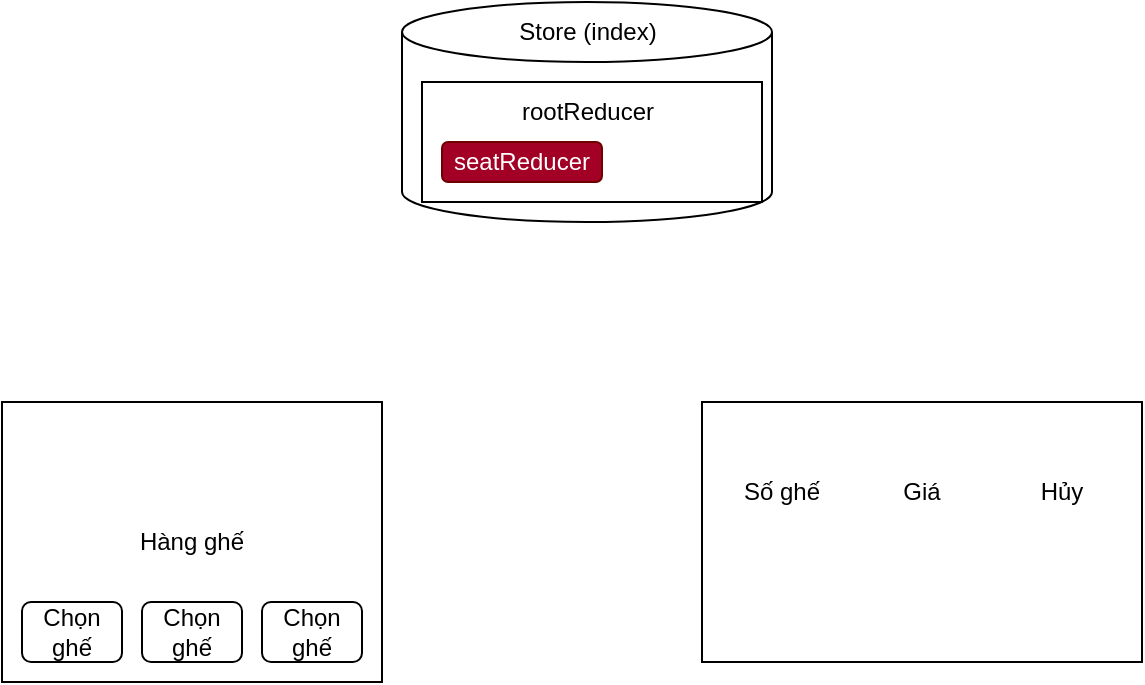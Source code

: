 <mxfile version="21.5.1" type="device">
  <diagram name="Trang-1" id="muUcK1KXVwv8Et5flis_">
    <mxGraphModel dx="819" dy="429" grid="1" gridSize="10" guides="1" tooltips="1" connect="1" arrows="1" fold="1" page="1" pageScale="1" pageWidth="850" pageHeight="1100" math="0" shadow="0">
      <root>
        <mxCell id="0" />
        <mxCell id="1" parent="0" />
        <mxCell id="4WQKR08V7tv_h3dwO6Cl-1" value="Hàng ghế" style="rounded=0;whiteSpace=wrap;html=1;" parent="1" vertex="1">
          <mxGeometry x="150" y="320" width="190" height="140" as="geometry" />
        </mxCell>
        <mxCell id="4WQKR08V7tv_h3dwO6Cl-3" value="" style="shape=cylinder3;whiteSpace=wrap;html=1;boundedLbl=1;backgroundOutline=1;size=15;" parent="1" vertex="1">
          <mxGeometry x="350" y="120" width="185" height="110" as="geometry" />
        </mxCell>
        <mxCell id="4WQKR08V7tv_h3dwO6Cl-5" value="Store (index)" style="text;html=1;strokeColor=none;fillColor=none;align=center;verticalAlign=middle;whiteSpace=wrap;rounded=0;" parent="1" vertex="1">
          <mxGeometry x="398.75" y="120" width="87.5" height="30" as="geometry" />
        </mxCell>
        <mxCell id="4WQKR08V7tv_h3dwO6Cl-6" value="" style="rounded=0;whiteSpace=wrap;html=1;" parent="1" vertex="1">
          <mxGeometry x="360" y="160" width="170" height="60" as="geometry" />
        </mxCell>
        <mxCell id="4WQKR08V7tv_h3dwO6Cl-7" value="seatReducer" style="rounded=1;whiteSpace=wrap;html=1;fillColor=#a20025;strokeColor=#6F0000;fontColor=#ffffff;" parent="1" vertex="1">
          <mxGeometry x="370" y="190" width="80" height="20" as="geometry" />
        </mxCell>
        <mxCell id="4WQKR08V7tv_h3dwO6Cl-8" value="rootReducer" style="text;html=1;strokeColor=none;fillColor=none;align=center;verticalAlign=middle;whiteSpace=wrap;rounded=0;" parent="1" vertex="1">
          <mxGeometry x="412.5" y="160" width="60" height="30" as="geometry" />
        </mxCell>
        <mxCell id="4WQKR08V7tv_h3dwO6Cl-9" value="Chọn ghế" style="rounded=1;whiteSpace=wrap;html=1;" parent="1" vertex="1">
          <mxGeometry x="160" y="420" width="50" height="30" as="geometry" />
        </mxCell>
        <mxCell id="4WQKR08V7tv_h3dwO6Cl-10" value="Chọn ghế" style="rounded=1;whiteSpace=wrap;html=1;" parent="1" vertex="1">
          <mxGeometry x="220" y="420" width="50" height="30" as="geometry" />
        </mxCell>
        <mxCell id="4WQKR08V7tv_h3dwO6Cl-11" value="Chọn ghế" style="rounded=1;whiteSpace=wrap;html=1;" parent="1" vertex="1">
          <mxGeometry x="280" y="420" width="50" height="30" as="geometry" />
        </mxCell>
        <mxCell id="4WQKR08V7tv_h3dwO6Cl-13" value="" style="rounded=0;whiteSpace=wrap;html=1;" parent="1" vertex="1">
          <mxGeometry x="500" y="320" width="220" height="130" as="geometry" />
        </mxCell>
        <mxCell id="4WQKR08V7tv_h3dwO6Cl-14" value="Số ghế" style="text;html=1;strokeColor=none;fillColor=none;align=center;verticalAlign=middle;whiteSpace=wrap;rounded=0;" parent="1" vertex="1">
          <mxGeometry x="510" y="350" width="60" height="30" as="geometry" />
        </mxCell>
        <mxCell id="4WQKR08V7tv_h3dwO6Cl-15" value="Giá" style="text;html=1;strokeColor=none;fillColor=none;align=center;verticalAlign=middle;whiteSpace=wrap;rounded=0;" parent="1" vertex="1">
          <mxGeometry x="580" y="350" width="60" height="30" as="geometry" />
        </mxCell>
        <mxCell id="4WQKR08V7tv_h3dwO6Cl-16" value="Hủy" style="text;html=1;strokeColor=none;fillColor=none;align=center;verticalAlign=middle;whiteSpace=wrap;rounded=0;" parent="1" vertex="1">
          <mxGeometry x="650" y="350" width="60" height="30" as="geometry" />
        </mxCell>
      </root>
    </mxGraphModel>
  </diagram>
</mxfile>
